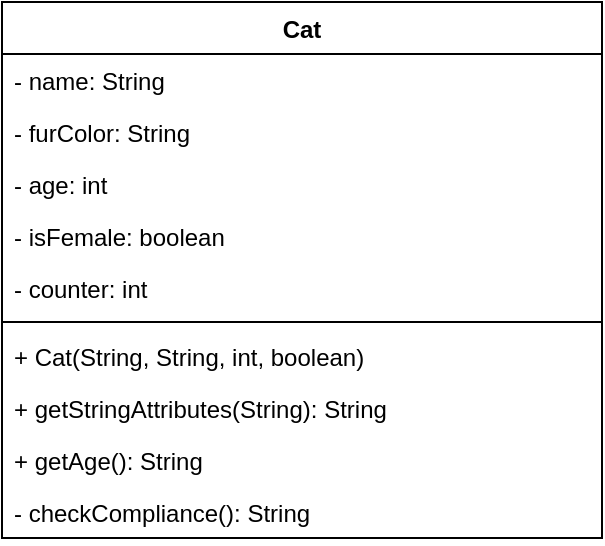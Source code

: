 <mxfile>
    <diagram name="Cat" id="VxgAZReX3PnelS0mU91X">
        <mxGraphModel dx="562" dy="787" grid="1" gridSize="10" guides="1" tooltips="1" connect="1" arrows="1" fold="1" page="1" pageScale="1" pageWidth="827" pageHeight="1169" math="0" shadow="0">
            <root>
                <mxCell id="clTx5uRdj9MSNmoW-Nzi-0"/>
                <mxCell id="clTx5uRdj9MSNmoW-Nzi-1" parent="clTx5uRdj9MSNmoW-Nzi-0"/>
                <mxCell id="clTx5uRdj9MSNmoW-Nzi-2" value="Cat" style="swimlane;fontStyle=1;align=center;verticalAlign=top;childLayout=stackLayout;horizontal=1;startSize=26;horizontalStack=0;resizeParent=1;resizeParentMax=0;resizeLast=0;collapsible=1;marginBottom=0;" parent="clTx5uRdj9MSNmoW-Nzi-1" vertex="1">
                    <mxGeometry x="130" y="70" width="300" height="268" as="geometry"/>
                </mxCell>
                <mxCell id="clTx5uRdj9MSNmoW-Nzi-3" value="- name: String" style="text;strokeColor=none;fillColor=none;align=left;verticalAlign=top;spacingLeft=4;spacingRight=4;overflow=hidden;rotatable=0;points=[[0,0.5],[1,0.5]];portConstraint=eastwest;" parent="clTx5uRdj9MSNmoW-Nzi-2" vertex="1">
                    <mxGeometry y="26" width="300" height="26" as="geometry"/>
                </mxCell>
                <mxCell id="clTx5uRdj9MSNmoW-Nzi-4" value="- furColor: String" style="text;strokeColor=none;fillColor=none;align=left;verticalAlign=top;spacingLeft=4;spacingRight=4;overflow=hidden;rotatable=0;points=[[0,0.5],[1,0.5]];portConstraint=eastwest;" parent="clTx5uRdj9MSNmoW-Nzi-2" vertex="1">
                    <mxGeometry y="52" width="300" height="26" as="geometry"/>
                </mxCell>
                <mxCell id="clTx5uRdj9MSNmoW-Nzi-5" value="- age: int" style="text;strokeColor=none;fillColor=none;align=left;verticalAlign=top;spacingLeft=4;spacingRight=4;overflow=hidden;rotatable=0;points=[[0,0.5],[1,0.5]];portConstraint=eastwest;" parent="clTx5uRdj9MSNmoW-Nzi-2" vertex="1">
                    <mxGeometry y="78" width="300" height="26" as="geometry"/>
                </mxCell>
                <mxCell id="a_UaIzyRaLmg1fxx3cjO-1" value="- isFemale: boolean" style="text;strokeColor=none;fillColor=none;align=left;verticalAlign=top;spacingLeft=4;spacingRight=4;overflow=hidden;rotatable=0;points=[[0,0.5],[1,0.5]];portConstraint=eastwest;" parent="clTx5uRdj9MSNmoW-Nzi-2" vertex="1">
                    <mxGeometry y="104" width="300" height="26" as="geometry"/>
                </mxCell>
                <mxCell id="a_UaIzyRaLmg1fxx3cjO-0" value="- counter: int" style="text;strokeColor=none;fillColor=none;align=left;verticalAlign=top;spacingLeft=4;spacingRight=4;overflow=hidden;rotatable=0;points=[[0,0.5],[1,0.5]];portConstraint=eastwest;" parent="clTx5uRdj9MSNmoW-Nzi-2" vertex="1">
                    <mxGeometry y="130" width="300" height="26" as="geometry"/>
                </mxCell>
                <mxCell id="clTx5uRdj9MSNmoW-Nzi-6" value="" style="line;strokeWidth=1;fillColor=none;align=left;verticalAlign=middle;spacingTop=-1;spacingLeft=3;spacingRight=3;rotatable=0;labelPosition=right;points=[];portConstraint=eastwest;strokeColor=inherit;" parent="clTx5uRdj9MSNmoW-Nzi-2" vertex="1">
                    <mxGeometry y="156" width="300" height="8" as="geometry"/>
                </mxCell>
                <mxCell id="clTx5uRdj9MSNmoW-Nzi-7" value="+ Cat(String, String, int, boolean)" style="text;strokeColor=none;fillColor=none;align=left;verticalAlign=top;spacingLeft=4;spacingRight=4;overflow=hidden;rotatable=0;points=[[0,0.5],[1,0.5]];portConstraint=eastwest;" parent="clTx5uRdj9MSNmoW-Nzi-2" vertex="1">
                    <mxGeometry y="164" width="300" height="26" as="geometry"/>
                </mxCell>
                <mxCell id="clTx5uRdj9MSNmoW-Nzi-8" value="+ getStringAttributes(String): String" style="text;strokeColor=none;fillColor=none;align=left;verticalAlign=top;spacingLeft=4;spacingRight=4;overflow=hidden;rotatable=0;points=[[0,0.5],[1,0.5]];portConstraint=eastwest;" parent="clTx5uRdj9MSNmoW-Nzi-2" vertex="1">
                    <mxGeometry y="190" width="300" height="26" as="geometry"/>
                </mxCell>
                <mxCell id="clTx5uRdj9MSNmoW-Nzi-9" value="+ getAge(): String" style="text;strokeColor=none;fillColor=none;align=left;verticalAlign=top;spacingLeft=4;spacingRight=4;overflow=hidden;rotatable=0;points=[[0,0.5],[1,0.5]];portConstraint=eastwest;" parent="clTx5uRdj9MSNmoW-Nzi-2" vertex="1">
                    <mxGeometry y="216" width="300" height="26" as="geometry"/>
                </mxCell>
                <mxCell id="a_UaIzyRaLmg1fxx3cjO-2" value="- checkCompliance(): String" style="text;strokeColor=none;fillColor=none;align=left;verticalAlign=top;spacingLeft=4;spacingRight=4;overflow=hidden;rotatable=0;points=[[0,0.5],[1,0.5]];portConstraint=eastwest;" parent="clTx5uRdj9MSNmoW-Nzi-2" vertex="1">
                    <mxGeometry y="242" width="300" height="26" as="geometry"/>
                </mxCell>
            </root>
        </mxGraphModel>
    </diagram>
    <diagram name="Cat - Tomcat" id="uzzGRIDahXFk-mLAeWjY">
        <mxGraphModel dx="562" dy="787" grid="1" gridSize="10" guides="1" tooltips="1" connect="1" arrows="1" fold="1" page="1" pageScale="1" pageWidth="827" pageHeight="1169" math="0" shadow="0">
            <root>
                <mxCell id="nL1SYPNYQEm9cgC8li-S-0"/>
                <mxCell id="nL1SYPNYQEm9cgC8li-S-1" parent="nL1SYPNYQEm9cgC8li-S-0"/>
                <mxCell id="nL1SYPNYQEm9cgC8li-S-2" value="Cat" style="swimlane;fontStyle=1;align=center;verticalAlign=top;childLayout=stackLayout;horizontal=1;startSize=26;horizontalStack=0;resizeParent=1;resizeParentMax=0;resizeLast=0;collapsible=1;marginBottom=0;" parent="nL1SYPNYQEm9cgC8li-S-1" vertex="1">
                    <mxGeometry x="80" y="80" width="300" height="242" as="geometry"/>
                </mxCell>
                <mxCell id="nL1SYPNYQEm9cgC8li-S-3" value="- name: String" style="text;strokeColor=none;fillColor=none;align=left;verticalAlign=top;spacingLeft=4;spacingRight=4;overflow=hidden;rotatable=0;points=[[0,0.5],[1,0.5]];portConstraint=eastwest;" parent="nL1SYPNYQEm9cgC8li-S-2" vertex="1">
                    <mxGeometry y="26" width="300" height="26" as="geometry"/>
                </mxCell>
                <mxCell id="nL1SYPNYQEm9cgC8li-S-4" value="- furColor: String" style="text;strokeColor=none;fillColor=none;align=left;verticalAlign=top;spacingLeft=4;spacingRight=4;overflow=hidden;rotatable=0;points=[[0,0.5],[1,0.5]];portConstraint=eastwest;" parent="nL1SYPNYQEm9cgC8li-S-2" vertex="1">
                    <mxGeometry y="52" width="300" height="26" as="geometry"/>
                </mxCell>
                <mxCell id="nL1SYPNYQEm9cgC8li-S-5" value="- age: int" style="text;strokeColor=none;fillColor=none;align=left;verticalAlign=top;spacingLeft=4;spacingRight=4;overflow=hidden;rotatable=0;points=[[0,0.5],[1,0.5]];portConstraint=eastwest;" parent="nL1SYPNYQEm9cgC8li-S-2" vertex="1">
                    <mxGeometry y="78" width="300" height="26" as="geometry"/>
                </mxCell>
                <mxCell id="nL1SYPNYQEm9cgC8li-S-7" value="- counter: int" style="text;strokeColor=none;fillColor=none;align=left;verticalAlign=top;spacingLeft=4;spacingRight=4;overflow=hidden;rotatable=0;points=[[0,0.5],[1,0.5]];portConstraint=eastwest;" parent="nL1SYPNYQEm9cgC8li-S-2" vertex="1">
                    <mxGeometry y="104" width="300" height="26" as="geometry"/>
                </mxCell>
                <mxCell id="nL1SYPNYQEm9cgC8li-S-8" value="" style="line;strokeWidth=1;fillColor=none;align=left;verticalAlign=middle;spacingTop=-1;spacingLeft=3;spacingRight=3;rotatable=0;labelPosition=right;points=[];portConstraint=eastwest;strokeColor=inherit;" parent="nL1SYPNYQEm9cgC8li-S-2" vertex="1">
                    <mxGeometry y="130" width="300" height="8" as="geometry"/>
                </mxCell>
                <mxCell id="nL1SYPNYQEm9cgC8li-S-9" value="+ Cat(String, String, int)" style="text;strokeColor=none;fillColor=none;align=left;verticalAlign=top;spacingLeft=4;spacingRight=4;overflow=hidden;rotatable=0;points=[[0,0.5],[1,0.5]];portConstraint=eastwest;" parent="nL1SYPNYQEm9cgC8li-S-2" vertex="1">
                    <mxGeometry y="138" width="300" height="26" as="geometry"/>
                </mxCell>
                <mxCell id="nL1SYPNYQEm9cgC8li-S-10" value="+ getStringAttributes(String): String" style="text;strokeColor=none;fillColor=none;align=left;verticalAlign=top;spacingLeft=4;spacingRight=4;overflow=hidden;rotatable=0;points=[[0,0.5],[1,0.5]];portConstraint=eastwest;" parent="nL1SYPNYQEm9cgC8li-S-2" vertex="1">
                    <mxGeometry y="164" width="300" height="26" as="geometry"/>
                </mxCell>
                <mxCell id="nL1SYPNYQEm9cgC8li-S-11" value="+ getAge(): String" style="text;strokeColor=none;fillColor=none;align=left;verticalAlign=top;spacingLeft=4;spacingRight=4;overflow=hidden;rotatable=0;points=[[0,0.5],[1,0.5]];portConstraint=eastwest;" parent="nL1SYPNYQEm9cgC8li-S-2" vertex="1">
                    <mxGeometry y="190" width="300" height="26" as="geometry"/>
                </mxCell>
                <mxCell id="nL1SYPNYQEm9cgC8li-S-12" value="- checkCompliance(): String" style="text;strokeColor=none;fillColor=none;align=left;verticalAlign=top;spacingLeft=4;spacingRight=4;overflow=hidden;rotatable=0;points=[[0,0.5],[1,0.5]];portConstraint=eastwest;" parent="nL1SYPNYQEm9cgC8li-S-2" vertex="1">
                    <mxGeometry y="216" width="300" height="26" as="geometry"/>
                </mxCell>
                <mxCell id="8XJ6aD88zo5fpaDC2BTB-0" value="Tomcat" style="swimlane;fontStyle=1;align=center;verticalAlign=top;childLayout=stackLayout;horizontal=1;startSize=26;horizontalStack=0;resizeParent=1;resizeParentMax=0;resizeLast=0;collapsible=1;marginBottom=0;" parent="nL1SYPNYQEm9cgC8li-S-1" vertex="1">
                    <mxGeometry x="480" y="80" width="300" height="190" as="geometry"/>
                </mxCell>
                <mxCell id="8XJ6aD88zo5fpaDC2BTB-1" value="- name: String" style="text;strokeColor=none;fillColor=none;align=left;verticalAlign=top;spacingLeft=4;spacingRight=4;overflow=hidden;rotatable=0;points=[[0,0.5],[1,0.5]];portConstraint=eastwest;" parent="8XJ6aD88zo5fpaDC2BTB-0" vertex="1">
                    <mxGeometry y="26" width="300" height="26" as="geometry"/>
                </mxCell>
                <mxCell id="8XJ6aD88zo5fpaDC2BTB-2" value="- furColor: String" style="text;strokeColor=none;fillColor=none;align=left;verticalAlign=top;spacingLeft=4;spacingRight=4;overflow=hidden;rotatable=0;points=[[0,0.5],[1,0.5]];portConstraint=eastwest;" parent="8XJ6aD88zo5fpaDC2BTB-0" vertex="1">
                    <mxGeometry y="52" width="300" height="26" as="geometry"/>
                </mxCell>
                <mxCell id="8XJ6aD88zo5fpaDC2BTB-3" value="- age: int" style="text;strokeColor=none;fillColor=none;align=left;verticalAlign=top;spacingLeft=4;spacingRight=4;overflow=hidden;rotatable=0;points=[[0,0.5],[1,0.5]];portConstraint=eastwest;" parent="8XJ6aD88zo5fpaDC2BTB-0" vertex="1">
                    <mxGeometry y="78" width="300" height="26" as="geometry"/>
                </mxCell>
                <mxCell id="8XJ6aD88zo5fpaDC2BTB-6" value="" style="line;strokeWidth=1;fillColor=none;align=left;verticalAlign=middle;spacingTop=-1;spacingLeft=3;spacingRight=3;rotatable=0;labelPosition=right;points=[];portConstraint=eastwest;strokeColor=inherit;" parent="8XJ6aD88zo5fpaDC2BTB-0" vertex="1">
                    <mxGeometry y="104" width="300" height="8" as="geometry"/>
                </mxCell>
                <mxCell id="8XJ6aD88zo5fpaDC2BTB-7" value="+ Tomcat(String, String, int)" style="text;strokeColor=none;fillColor=none;align=left;verticalAlign=top;spacingLeft=4;spacingRight=4;overflow=hidden;rotatable=0;points=[[0,0.5],[1,0.5]];portConstraint=eastwest;" parent="8XJ6aD88zo5fpaDC2BTB-0" vertex="1">
                    <mxGeometry y="112" width="300" height="26" as="geometry"/>
                </mxCell>
                <mxCell id="8XJ6aD88zo5fpaDC2BTB-8" value="+ getStringAttributes(String): String" style="text;strokeColor=none;fillColor=none;align=left;verticalAlign=top;spacingLeft=4;spacingRight=4;overflow=hidden;rotatable=0;points=[[0,0.5],[1,0.5]];portConstraint=eastwest;" parent="8XJ6aD88zo5fpaDC2BTB-0" vertex="1">
                    <mxGeometry y="138" width="300" height="26" as="geometry"/>
                </mxCell>
                <mxCell id="8XJ6aD88zo5fpaDC2BTB-9" value="+ getAge(): String" style="text;strokeColor=none;fillColor=none;align=left;verticalAlign=top;spacingLeft=4;spacingRight=4;overflow=hidden;rotatable=0;points=[[0,0.5],[1,0.5]];portConstraint=eastwest;" parent="8XJ6aD88zo5fpaDC2BTB-0" vertex="1">
                    <mxGeometry y="164" width="300" height="26" as="geometry"/>
                </mxCell>
            </root>
        </mxGraphModel>
    </diagram>
    <diagram name="Supercat" id="YaF6HGT-d31ULADpuw5H">
        <mxGraphModel dx="1370" dy="787" grid="1" gridSize="10" guides="1" tooltips="1" connect="1" arrows="1" fold="1" page="1" pageScale="1" pageWidth="827" pageHeight="1169" math="0" shadow="0">
            <root>
                <mxCell id="GbgLNXieEY99aSK1maQz-0"/>
                <mxCell id="GbgLNXieEY99aSK1maQz-1" parent="GbgLNXieEY99aSK1maQz-0"/>
                <mxCell id="GbgLNXieEY99aSK1maQz-2" value="Cat" style="swimlane;fontStyle=1;align=center;verticalAlign=top;childLayout=stackLayout;horizontal=1;startSize=26;horizontalStack=0;resizeParent=1;resizeParentMax=0;resizeLast=0;collapsible=1;marginBottom=0;" vertex="1" parent="GbgLNXieEY99aSK1maQz-1">
                    <mxGeometry x="40" y="440" width="300" height="138" as="geometry"/>
                </mxCell>
                <mxCell id="GbgLNXieEY99aSK1maQz-6" value="- counter: int" style="text;strokeColor=none;fillColor=none;align=left;verticalAlign=top;spacingLeft=4;spacingRight=4;overflow=hidden;rotatable=0;points=[[0,0.5],[1,0.5]];portConstraint=eastwest;" vertex="1" parent="GbgLNXieEY99aSK1maQz-2">
                    <mxGeometry y="26" width="300" height="26" as="geometry"/>
                </mxCell>
                <mxCell id="GbgLNXieEY99aSK1maQz-7" value="" style="line;strokeWidth=1;fillColor=none;align=left;verticalAlign=middle;spacingTop=-1;spacingLeft=3;spacingRight=3;rotatable=0;labelPosition=right;points=[];portConstraint=eastwest;strokeColor=inherit;" vertex="1" parent="GbgLNXieEY99aSK1maQz-2">
                    <mxGeometry y="52" width="300" height="8" as="geometry"/>
                </mxCell>
                <mxCell id="GbgLNXieEY99aSK1maQz-8" value="+ Cat(String, String, int)" style="text;strokeColor=none;fillColor=none;align=left;verticalAlign=top;spacingLeft=4;spacingRight=4;overflow=hidden;rotatable=0;points=[[0,0.5],[1,0.5]];portConstraint=eastwest;" vertex="1" parent="GbgLNXieEY99aSK1maQz-2">
                    <mxGeometry y="60" width="300" height="26" as="geometry"/>
                </mxCell>
                <mxCell id="GbgLNXieEY99aSK1maQz-10" value="+ getAge(): String" style="text;strokeColor=none;fillColor=none;align=left;verticalAlign=top;spacingLeft=4;spacingRight=4;overflow=hidden;rotatable=0;points=[[0,0.5],[1,0.5]];portConstraint=eastwest;" vertex="1" parent="GbgLNXieEY99aSK1maQz-2">
                    <mxGeometry y="86" width="300" height="26" as="geometry"/>
                </mxCell>
                <mxCell id="GbgLNXieEY99aSK1maQz-11" value="- checkCompliance(): String" style="text;strokeColor=none;fillColor=none;align=left;verticalAlign=top;spacingLeft=4;spacingRight=4;overflow=hidden;rotatable=0;points=[[0,0.5],[1,0.5]];portConstraint=eastwest;" vertex="1" parent="GbgLNXieEY99aSK1maQz-2">
                    <mxGeometry y="112" width="300" height="26" as="geometry"/>
                </mxCell>
                <mxCell id="GbgLNXieEY99aSK1maQz-12" value="Tomcat" style="swimlane;fontStyle=1;align=center;verticalAlign=top;childLayout=stackLayout;horizontal=1;startSize=26;horizontalStack=0;resizeParent=1;resizeParentMax=0;resizeLast=0;collapsible=1;marginBottom=0;" vertex="1" parent="GbgLNXieEY99aSK1maQz-1">
                    <mxGeometry x="510" y="440" width="300" height="86" as="geometry"/>
                </mxCell>
                <mxCell id="GbgLNXieEY99aSK1maQz-16" value="" style="line;strokeWidth=1;fillColor=none;align=left;verticalAlign=middle;spacingTop=-1;spacingLeft=3;spacingRight=3;rotatable=0;labelPosition=right;points=[];portConstraint=eastwest;strokeColor=inherit;" vertex="1" parent="GbgLNXieEY99aSK1maQz-12">
                    <mxGeometry y="26" width="300" height="8" as="geometry"/>
                </mxCell>
                <mxCell id="GbgLNXieEY99aSK1maQz-17" value="+ Tomcat(String, String, int)" style="text;strokeColor=none;fillColor=none;align=left;verticalAlign=top;spacingLeft=4;spacingRight=4;overflow=hidden;rotatable=0;points=[[0,0.5],[1,0.5]];portConstraint=eastwest;" vertex="1" parent="GbgLNXieEY99aSK1maQz-12">
                    <mxGeometry y="34" width="300" height="26" as="geometry"/>
                </mxCell>
                <mxCell id="GbgLNXieEY99aSK1maQz-19" value="+ getAge(): String" style="text;strokeColor=none;fillColor=none;align=left;verticalAlign=top;spacingLeft=4;spacingRight=4;overflow=hidden;rotatable=0;points=[[0,0.5],[1,0.5]];portConstraint=eastwest;" vertex="1" parent="GbgLNXieEY99aSK1maQz-12">
                    <mxGeometry y="60" width="300" height="26" as="geometry"/>
                </mxCell>
                <mxCell id="VrE5eYeVAIjzwETln6pi-0" value="SuperCat" style="swimlane;fontStyle=1;align=center;verticalAlign=top;childLayout=stackLayout;horizontal=1;startSize=26;horizontalStack=0;resizeParent=1;resizeParentMax=0;resizeLast=0;collapsible=1;marginBottom=0;" vertex="1" parent="GbgLNXieEY99aSK1maQz-1">
                    <mxGeometry x="280" y="120" width="300" height="190" as="geometry"/>
                </mxCell>
                <mxCell id="VrE5eYeVAIjzwETln6pi-1" value="- name: String" style="text;strokeColor=none;fillColor=none;align=left;verticalAlign=top;spacingLeft=4;spacingRight=4;overflow=hidden;rotatable=0;points=[[0,0.5],[1,0.5]];portConstraint=eastwest;" vertex="1" parent="VrE5eYeVAIjzwETln6pi-0">
                    <mxGeometry y="26" width="300" height="26" as="geometry"/>
                </mxCell>
                <mxCell id="VrE5eYeVAIjzwETln6pi-2" value="- furColor: String" style="text;strokeColor=none;fillColor=none;align=left;verticalAlign=top;spacingLeft=4;spacingRight=4;overflow=hidden;rotatable=0;points=[[0,0.5],[1,0.5]];portConstraint=eastwest;" vertex="1" parent="VrE5eYeVAIjzwETln6pi-0">
                    <mxGeometry y="52" width="300" height="26" as="geometry"/>
                </mxCell>
                <mxCell id="VrE5eYeVAIjzwETln6pi-3" value="- age: int" style="text;strokeColor=none;fillColor=none;align=left;verticalAlign=top;spacingLeft=4;spacingRight=4;overflow=hidden;rotatable=0;points=[[0,0.5],[1,0.5]];portConstraint=eastwest;" vertex="1" parent="VrE5eYeVAIjzwETln6pi-0">
                    <mxGeometry y="78" width="300" height="26" as="geometry"/>
                </mxCell>
                <mxCell id="VrE5eYeVAIjzwETln6pi-4" value="" style="line;strokeWidth=1;fillColor=none;align=left;verticalAlign=middle;spacingTop=-1;spacingLeft=3;spacingRight=3;rotatable=0;labelPosition=right;points=[];portConstraint=eastwest;strokeColor=inherit;" vertex="1" parent="VrE5eYeVAIjzwETln6pi-0">
                    <mxGeometry y="104" width="300" height="8" as="geometry"/>
                </mxCell>
                <mxCell id="VrE5eYeVAIjzwETln6pi-5" value="+ Tomcat(String, String, int)" style="text;strokeColor=none;fillColor=none;align=left;verticalAlign=top;spacingLeft=4;spacingRight=4;overflow=hidden;rotatable=0;points=[[0,0.5],[1,0.5]];portConstraint=eastwest;" vertex="1" parent="VrE5eYeVAIjzwETln6pi-0">
                    <mxGeometry y="112" width="300" height="26" as="geometry"/>
                </mxCell>
                <mxCell id="VrE5eYeVAIjzwETln6pi-6" value="+ getStringAttributes(String): String" style="text;strokeColor=none;fillColor=none;align=left;verticalAlign=top;spacingLeft=4;spacingRight=4;overflow=hidden;rotatable=0;points=[[0,0.5],[1,0.5]];portConstraint=eastwest;" vertex="1" parent="VrE5eYeVAIjzwETln6pi-0">
                    <mxGeometry y="138" width="300" height="26" as="geometry"/>
                </mxCell>
                <mxCell id="VrE5eYeVAIjzwETln6pi-7" value="+ getAge(): String" style="text;strokeColor=none;fillColor=none;align=left;verticalAlign=top;spacingLeft=4;spacingRight=4;overflow=hidden;rotatable=0;points=[[0,0.5],[1,0.5]];portConstraint=eastwest;" vertex="1" parent="VrE5eYeVAIjzwETln6pi-0">
                    <mxGeometry y="164" width="300" height="26" as="geometry"/>
                </mxCell>
                <mxCell id="VrE5eYeVAIjzwETln6pi-9" value="Extends" style="endArrow=block;endSize=16;endFill=0;html=1;exitX=0.5;exitY=0;exitDx=0;exitDy=0;entryX=0.46;entryY=1.077;entryDx=0;entryDy=0;entryPerimeter=0;" edge="1" parent="GbgLNXieEY99aSK1maQz-1" source="GbgLNXieEY99aSK1maQz-2" target="VrE5eYeVAIjzwETln6pi-7">
                    <mxGeometry width="160" relative="1" as="geometry">
                        <mxPoint x="360" y="320" as="sourcePoint"/>
                        <mxPoint x="520" y="320" as="targetPoint"/>
                    </mxGeometry>
                </mxCell>
                <mxCell id="VrE5eYeVAIjzwETln6pi-10" value="Extends" style="endArrow=block;endSize=16;endFill=0;html=1;exitX=0.5;exitY=0;exitDx=0;exitDy=0;entryX=0.56;entryY=1.154;entryDx=0;entryDy=0;entryPerimeter=0;" edge="1" parent="GbgLNXieEY99aSK1maQz-1" source="GbgLNXieEY99aSK1maQz-12" target="VrE5eYeVAIjzwETln6pi-7">
                    <mxGeometry width="160" relative="1" as="geometry">
                        <mxPoint x="360" y="320" as="sourcePoint"/>
                        <mxPoint x="530" y="370" as="targetPoint"/>
                    </mxGeometry>
                </mxCell>
            </root>
        </mxGraphModel>
    </diagram>
</mxfile>
